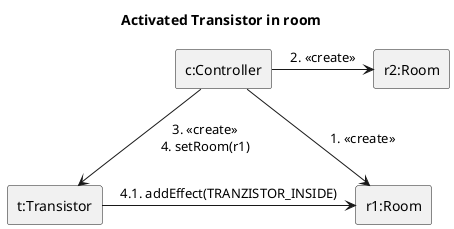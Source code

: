 @startuml activated_transistor_in_room

title Activated Transistor in room
rectangle "c:Controller" as c
rectangle "r1:Room" as r1
rectangle "r2:Room" as r2
rectangle "t:Transistor" as t

c->r1: 1. <<create>>
c->r2: 2. <<create>>
c-d->t: 3. <<create>>\n4. setRoom(r1)
t->r1: 4.1. addEffect(TRANZISTOR_INSIDE)

@enduml
